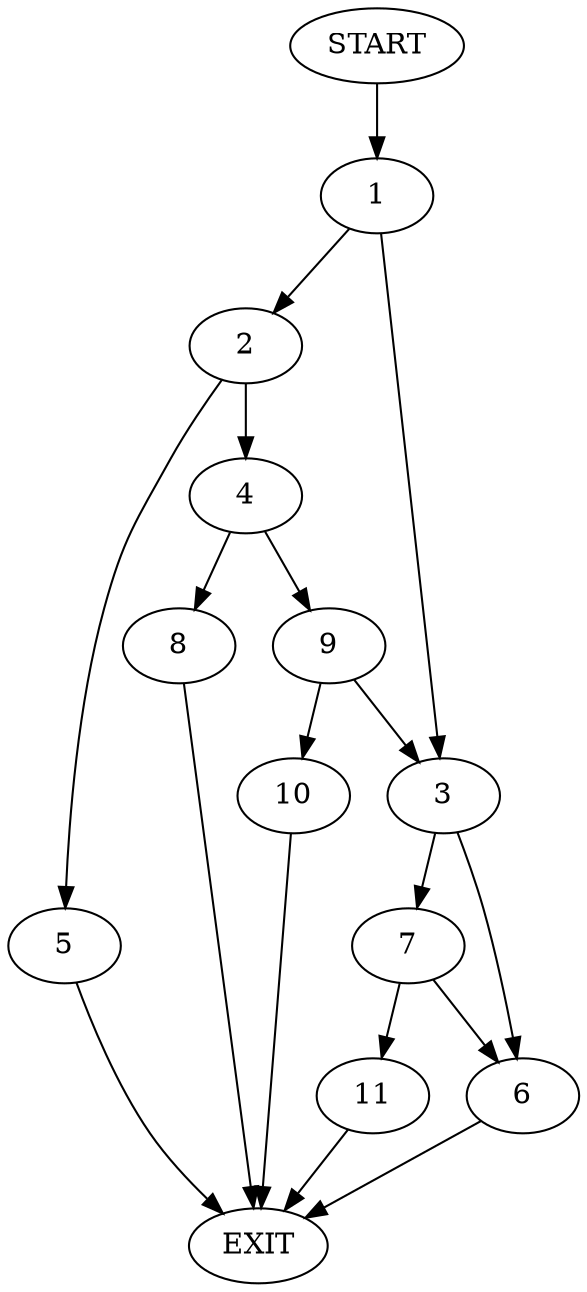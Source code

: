 digraph {
0 [label="START"]
12 [label="EXIT"]
0 -> 1
1 -> 2
1 -> 3
2 -> 4
2 -> 5
3 -> 6
3 -> 7
4 -> 8
4 -> 9
5 -> 12
8 -> 12
9 -> 10
9 -> 3
10 -> 12
6 -> 12
7 -> 11
7 -> 6
11 -> 12
}
